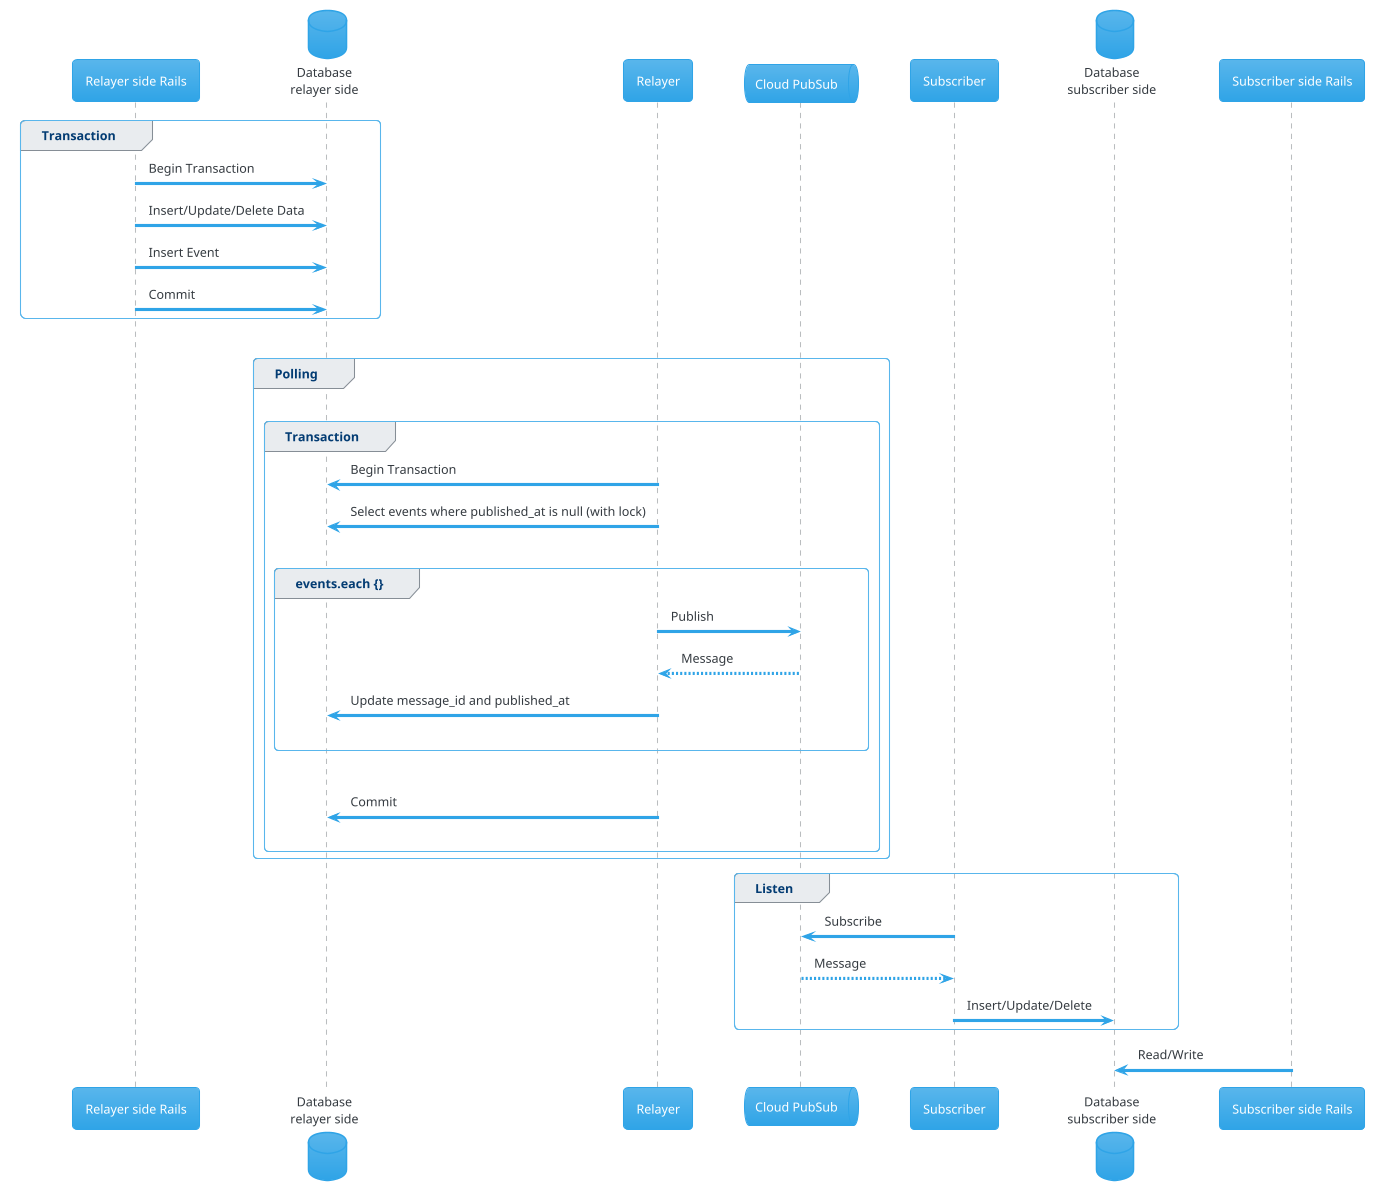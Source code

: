 @startuml
!theme cerulean


participant "Relayer side Rails" as RApp order 10
database "Database\nrelayer side" as RDB order 10
participant Relayer as Relayer order 20
queue "Cloud PubSub" as Queue order 30
participant Subscriber as Subscriber order 40
database "Database\nsubscriber side" as SDB order 50
participant "Subscriber side Rails" as SApp order 60

group Transaction
    RApp -> RDB: Begin Transaction
    RApp -> RDB: Insert/Update/Delete Data
    RApp -> RDB: Insert Event
    RApp -> RDB: Commit
end
|||
group Polling
|||
    group Transaction
        Relayer -> RDB: Begin Transaction
        Relayer -> RDB: Select events where published_at is null (with lock)
|||
        group events.each {}
            Relayer -> Queue: Publish
            return Message

            Relayer -> RDB: Update message_id and published_at
|||
        end

|||
        Relayer -> RDB: Commit
|||
    end

end

group Listen
    Subscriber -> Queue: Subscribe
    return Message

    Subscriber -> SDB: Insert/Update/Delete
end

SApp -> SDB: Read/Write

@enduml
